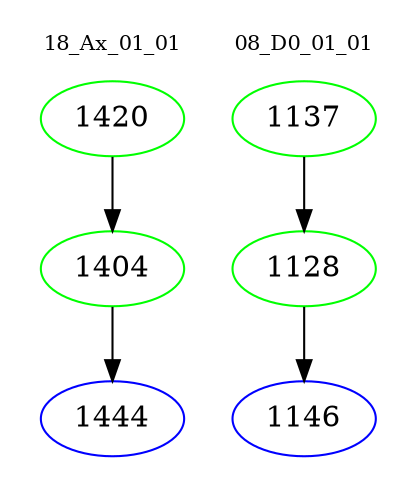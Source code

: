 digraph{
subgraph cluster_0 {
color = white
label = "18_Ax_01_01";
fontsize=10;
T0_1420 [label="1420", color="green"]
T0_1420 -> T0_1404 [color="black"]
T0_1404 [label="1404", color="green"]
T0_1404 -> T0_1444 [color="black"]
T0_1444 [label="1444", color="blue"]
}
subgraph cluster_1 {
color = white
label = "08_D0_01_01";
fontsize=10;
T1_1137 [label="1137", color="green"]
T1_1137 -> T1_1128 [color="black"]
T1_1128 [label="1128", color="green"]
T1_1128 -> T1_1146 [color="black"]
T1_1146 [label="1146", color="blue"]
}
}
